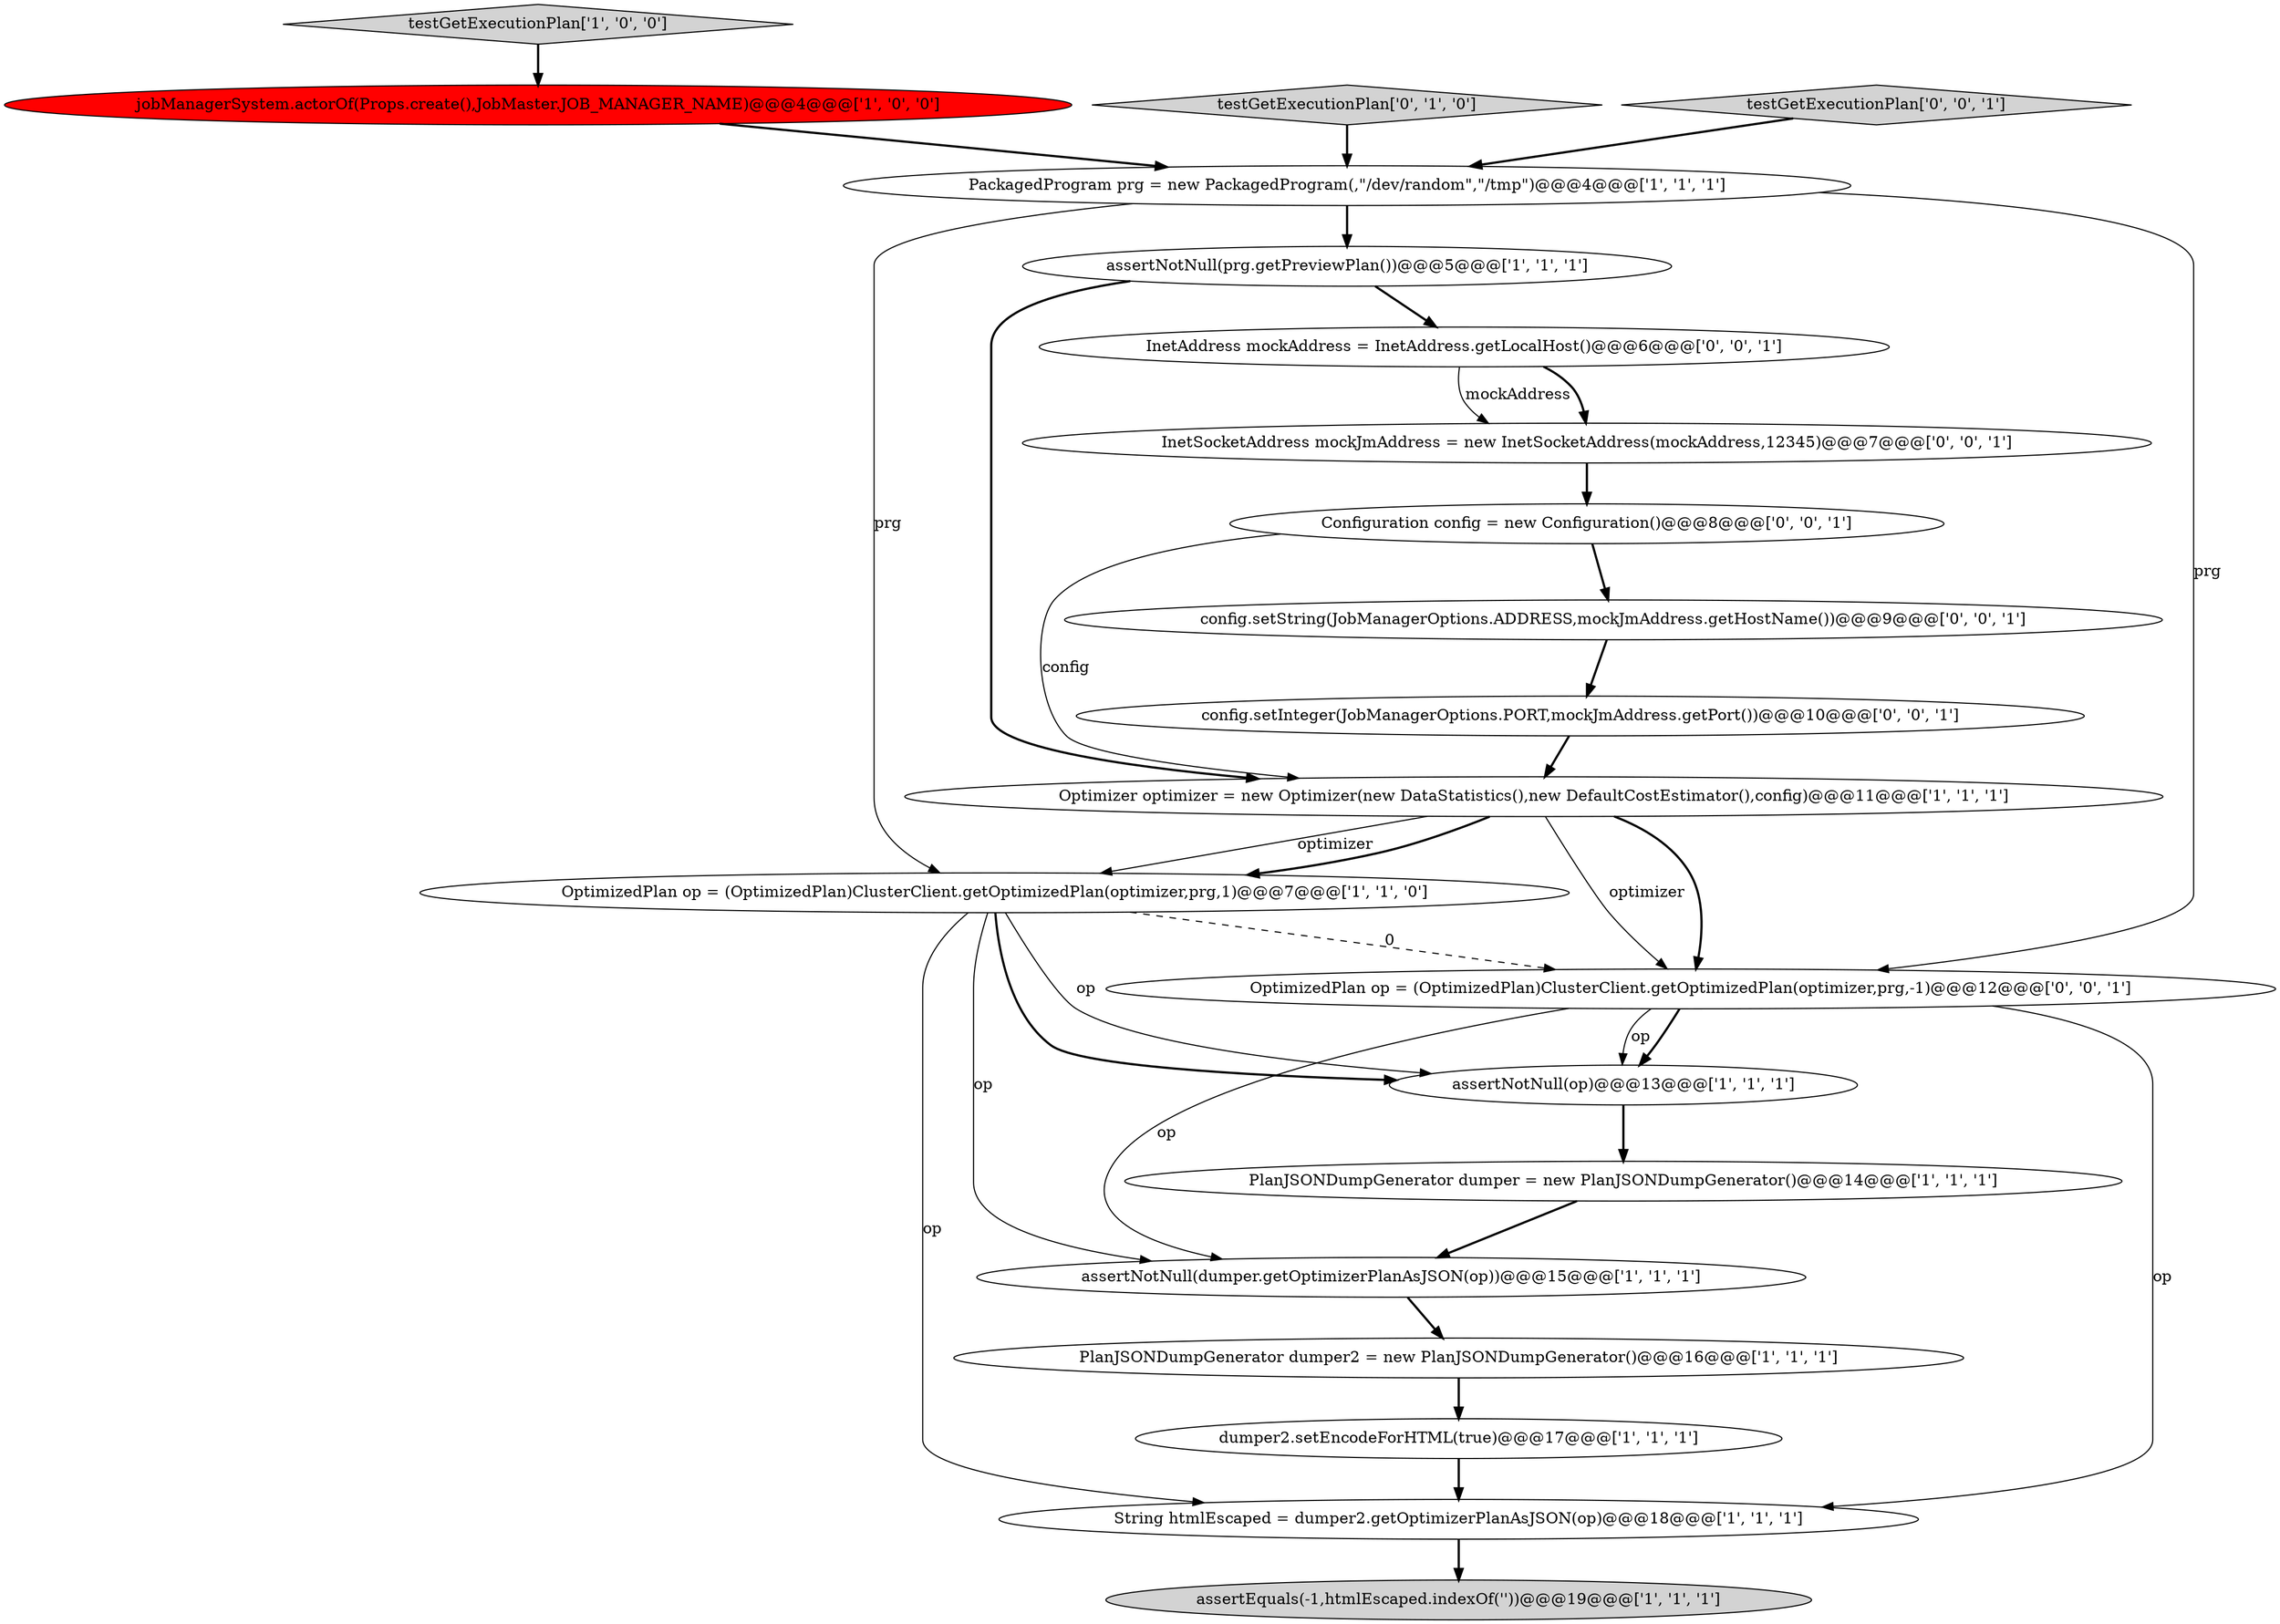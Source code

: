 digraph {
5 [style = filled, label = "testGetExecutionPlan['1', '0', '0']", fillcolor = lightgray, shape = diamond image = "AAA0AAABBB1BBB"];
9 [style = filled, label = "String htmlEscaped = dumper2.getOptimizerPlanAsJSON(op)@@@18@@@['1', '1', '1']", fillcolor = white, shape = ellipse image = "AAA0AAABBB1BBB"];
3 [style = filled, label = "PlanJSONDumpGenerator dumper2 = new PlanJSONDumpGenerator()@@@16@@@['1', '1', '1']", fillcolor = white, shape = ellipse image = "AAA0AAABBB1BBB"];
16 [style = filled, label = "config.setString(JobManagerOptions.ADDRESS,mockJmAddress.getHostName())@@@9@@@['0', '0', '1']", fillcolor = white, shape = ellipse image = "AAA0AAABBB3BBB"];
12 [style = filled, label = "assertNotNull(op)@@@13@@@['1', '1', '1']", fillcolor = white, shape = ellipse image = "AAA0AAABBB1BBB"];
15 [style = filled, label = "InetSocketAddress mockJmAddress = new InetSocketAddress(mockAddress,12345)@@@7@@@['0', '0', '1']", fillcolor = white, shape = ellipse image = "AAA0AAABBB3BBB"];
19 [style = filled, label = "config.setInteger(JobManagerOptions.PORT,mockJmAddress.getPort())@@@10@@@['0', '0', '1']", fillcolor = white, shape = ellipse image = "AAA0AAABBB3BBB"];
14 [style = filled, label = "InetAddress mockAddress = InetAddress.getLocalHost()@@@6@@@['0', '0', '1']", fillcolor = white, shape = ellipse image = "AAA0AAABBB3BBB"];
17 [style = filled, label = "OptimizedPlan op = (OptimizedPlan)ClusterClient.getOptimizedPlan(optimizer,prg,-1)@@@12@@@['0', '0', '1']", fillcolor = white, shape = ellipse image = "AAA0AAABBB3BBB"];
4 [style = filled, label = "assertEquals(-1,htmlEscaped.indexOf('\'))@@@19@@@['1', '1', '1']", fillcolor = lightgray, shape = ellipse image = "AAA0AAABBB1BBB"];
1 [style = filled, label = "assertNotNull(prg.getPreviewPlan())@@@5@@@['1', '1', '1']", fillcolor = white, shape = ellipse image = "AAA0AAABBB1BBB"];
13 [style = filled, label = "testGetExecutionPlan['0', '1', '0']", fillcolor = lightgray, shape = diamond image = "AAA0AAABBB2BBB"];
0 [style = filled, label = "PackagedProgram prg = new PackagedProgram(,\"/dev/random\",\"/tmp\")@@@4@@@['1', '1', '1']", fillcolor = white, shape = ellipse image = "AAA0AAABBB1BBB"];
6 [style = filled, label = "Optimizer optimizer = new Optimizer(new DataStatistics(),new DefaultCostEstimator(),config)@@@11@@@['1', '1', '1']", fillcolor = white, shape = ellipse image = "AAA0AAABBB1BBB"];
11 [style = filled, label = "assertNotNull(dumper.getOptimizerPlanAsJSON(op))@@@15@@@['1', '1', '1']", fillcolor = white, shape = ellipse image = "AAA0AAABBB1BBB"];
18 [style = filled, label = "testGetExecutionPlan['0', '0', '1']", fillcolor = lightgray, shape = diamond image = "AAA0AAABBB3BBB"];
7 [style = filled, label = "PlanJSONDumpGenerator dumper = new PlanJSONDumpGenerator()@@@14@@@['1', '1', '1']", fillcolor = white, shape = ellipse image = "AAA0AAABBB1BBB"];
2 [style = filled, label = "jobManagerSystem.actorOf(Props.create(),JobMaster.JOB_MANAGER_NAME)@@@4@@@['1', '0', '0']", fillcolor = red, shape = ellipse image = "AAA1AAABBB1BBB"];
10 [style = filled, label = "OptimizedPlan op = (OptimizedPlan)ClusterClient.getOptimizedPlan(optimizer,prg,1)@@@7@@@['1', '1', '0']", fillcolor = white, shape = ellipse image = "AAA0AAABBB1BBB"];
20 [style = filled, label = "Configuration config = new Configuration()@@@8@@@['0', '0', '1']", fillcolor = white, shape = ellipse image = "AAA0AAABBB3BBB"];
8 [style = filled, label = "dumper2.setEncodeForHTML(true)@@@17@@@['1', '1', '1']", fillcolor = white, shape = ellipse image = "AAA0AAABBB1BBB"];
6->17 [style = bold, label=""];
7->11 [style = bold, label=""];
6->10 [style = solid, label="optimizer"];
17->9 [style = solid, label="op"];
9->4 [style = bold, label=""];
14->15 [style = solid, label="mockAddress"];
16->19 [style = bold, label=""];
19->6 [style = bold, label=""];
10->9 [style = solid, label="op"];
12->7 [style = bold, label=""];
17->11 [style = solid, label="op"];
5->2 [style = bold, label=""];
0->17 [style = solid, label="prg"];
2->0 [style = bold, label=""];
1->6 [style = bold, label=""];
17->12 [style = bold, label=""];
6->17 [style = solid, label="optimizer"];
20->16 [style = bold, label=""];
11->3 [style = bold, label=""];
10->12 [style = bold, label=""];
0->1 [style = bold, label=""];
3->8 [style = bold, label=""];
6->10 [style = bold, label=""];
15->20 [style = bold, label=""];
0->10 [style = solid, label="prg"];
8->9 [style = bold, label=""];
10->11 [style = solid, label="op"];
10->17 [style = dashed, label="0"];
17->12 [style = solid, label="op"];
1->14 [style = bold, label=""];
14->15 [style = bold, label=""];
10->12 [style = solid, label="op"];
18->0 [style = bold, label=""];
20->6 [style = solid, label="config"];
13->0 [style = bold, label=""];
}
